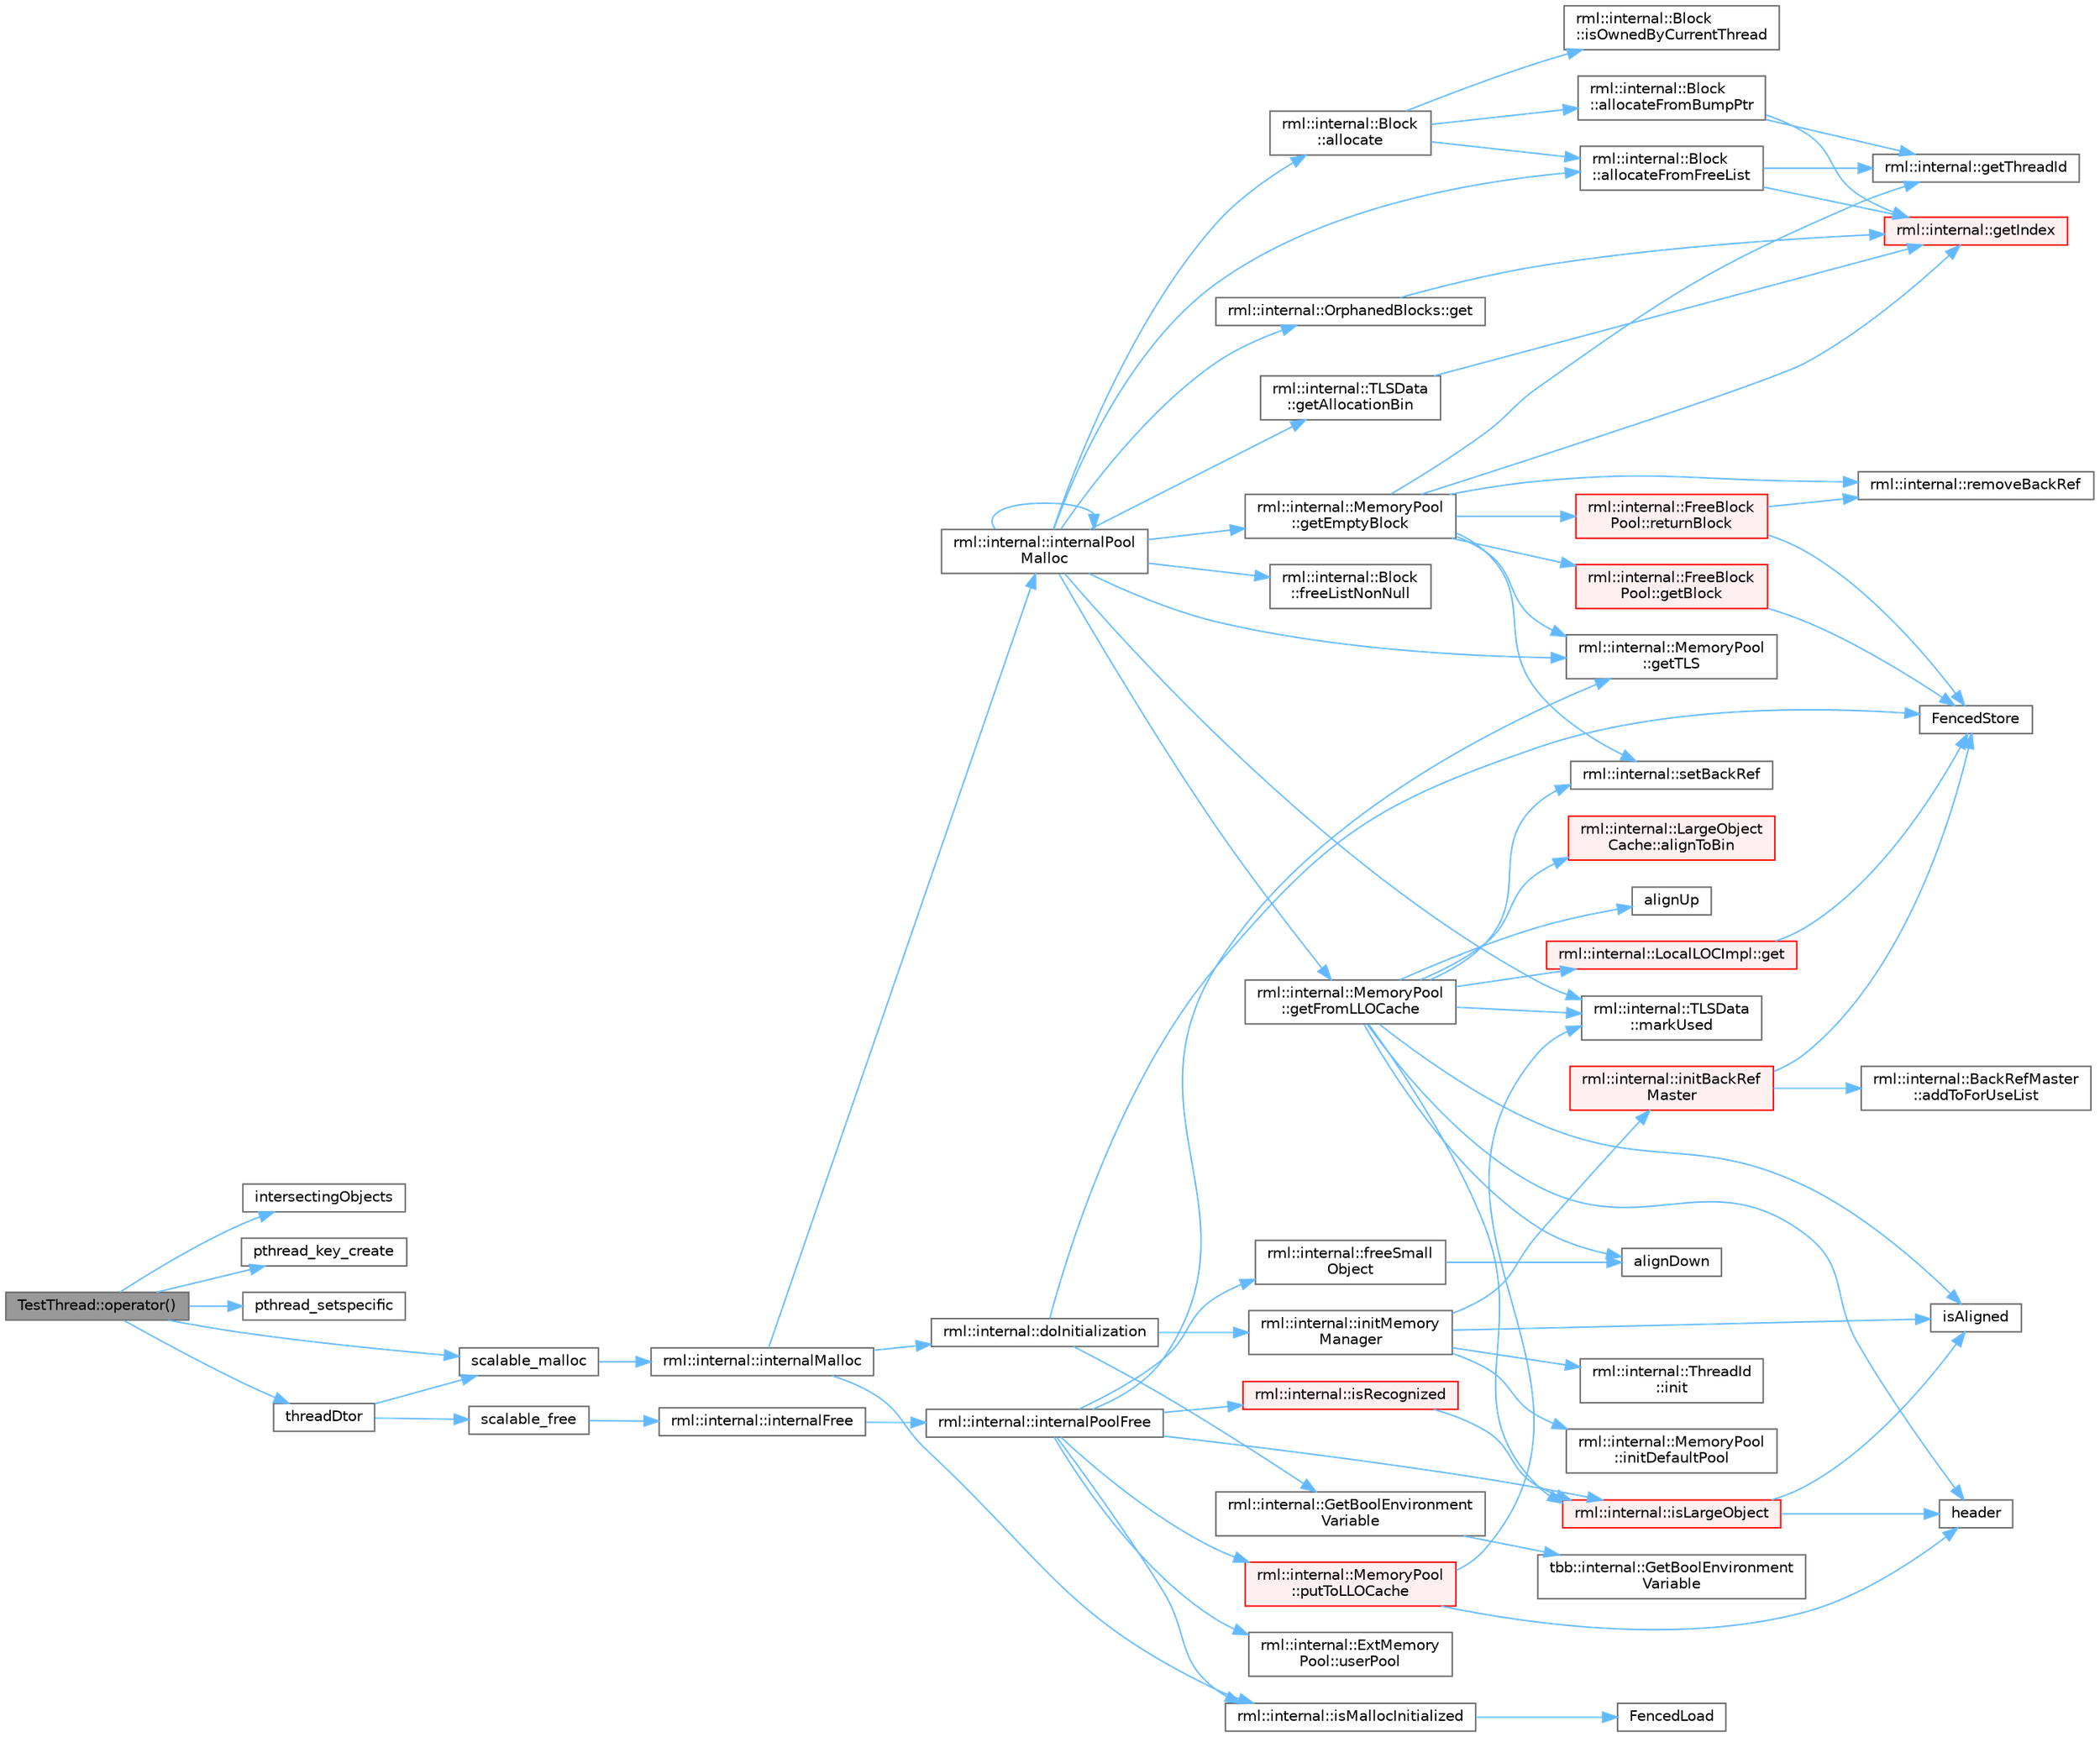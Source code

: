 digraph "TestThread::operator()"
{
 // LATEX_PDF_SIZE
  bgcolor="transparent";
  edge [fontname=Helvetica,fontsize=10,labelfontname=Helvetica,labelfontsize=10];
  node [fontname=Helvetica,fontsize=10,shape=box,height=0.2,width=0.4];
  rankdir="LR";
  Node1 [id="Node000001",label="TestThread::operator()",height=0.2,width=0.4,color="gray40", fillcolor="grey60", style="filled", fontcolor="black",tooltip=" "];
  Node1 -> Node2 [id="edge1_Node000001_Node000002",color="steelblue1",style="solid",tooltip=" "];
  Node2 [id="Node000002",label="intersectingObjects",height=0.2,width=0.4,color="grey40", fillcolor="white", style="filled",URL="$test__malloc__init__shutdown_8cpp.html#ab477c316d634cf1a1851b2a56daaf14f",tooltip=" "];
  Node1 -> Node3 [id="edge2_Node000001_Node000003",color="steelblue1",style="solid",tooltip=" "];
  Node3 [id="Node000003",label="pthread_key_create",height=0.2,width=0.4,color="grey40", fillcolor="white", style="filled",URL="$pthread__minport__windows_8h.html#aeec8c9fbaa95db94c605152be4dbe088",tooltip=" "];
  Node1 -> Node4 [id="edge3_Node000001_Node000004",color="steelblue1",style="solid",tooltip=" "];
  Node4 [id="Node000004",label="pthread_setspecific",height=0.2,width=0.4,color="grey40", fillcolor="white", style="filled",URL="$pthread__minport__windows_8h.html#a0dbd17094cde9a462d8e04a0741595b2",tooltip=" "];
  Node1 -> Node5 [id="edge4_Node000001_Node000005",color="steelblue1",style="solid",tooltip=" "];
  Node5 [id="Node000005",label="scalable_malloc",height=0.2,width=0.4,color="grey40", fillcolor="white", style="filled",URL="$group__memory__allocation.html#ga2fcb23ca500304f69173dd13ad7e1389",tooltip=" "];
  Node5 -> Node6 [id="edge5_Node000005_Node000006",color="steelblue1",style="solid",tooltip=" "];
  Node6 [id="Node000006",label="rml::internal::internalMalloc",height=0.2,width=0.4,color="grey40", fillcolor="white", style="filled",URL="$namespacerml_1_1internal.html#a19b0fbc5aaa4b08cc412bb5777b01f89",tooltip=" "];
  Node6 -> Node7 [id="edge6_Node000006_Node000007",color="steelblue1",style="solid",tooltip=" "];
  Node7 [id="Node000007",label="rml::internal::doInitialization",height=0.2,width=0.4,color="grey40", fillcolor="white", style="filled",URL="$namespacerml_1_1internal.html#aad59cc02d849210b00c8587544e44e20",tooltip="Ensures that initMemoryManager() is called once and only once."];
  Node7 -> Node8 [id="edge7_Node000007_Node000008",color="steelblue1",style="solid",tooltip=" "];
  Node8 [id="Node000008",label="FencedStore",height=0.2,width=0.4,color="grey40", fillcolor="white", style="filled",URL="$_synchronize_8h.html#a19886ee3899c0a2435ea9840116ea325",tooltip=" "];
  Node7 -> Node9 [id="edge8_Node000007_Node000009",color="steelblue1",style="solid",tooltip=" "];
  Node9 [id="Node000009",label="rml::internal::GetBoolEnvironment\lVariable",height=0.2,width=0.4,color="grey40", fillcolor="white", style="filled",URL="$namespacerml_1_1internal.html#acbf202195ce55902f2237ab9e8de3be5",tooltip=" "];
  Node9 -> Node10 [id="edge9_Node000009_Node000010",color="steelblue1",style="solid",tooltip=" "];
  Node10 [id="Node000010",label="tbb::internal::GetBoolEnvironment\lVariable",height=0.2,width=0.4,color="grey40", fillcolor="white", style="filled",URL="$namespacetbb_1_1internal.html#a97d6c00654cc85d4c072f1a082c8c28a",tooltip=" "];
  Node7 -> Node11 [id="edge10_Node000007_Node000011",color="steelblue1",style="solid",tooltip=" "];
  Node11 [id="Node000011",label="rml::internal::initMemory\lManager",height=0.2,width=0.4,color="grey40", fillcolor="white", style="filled",URL="$namespacerml_1_1internal.html#ab24be00d5e9e602105742c4b1c7903a4",tooltip=" "];
  Node11 -> Node12 [id="edge11_Node000011_Node000012",color="steelblue1",style="solid",tooltip=" "];
  Node12 [id="Node000012",label="rml::internal::ThreadId\l::init",height=0.2,width=0.4,color="grey40", fillcolor="white", style="filled",URL="$classrml_1_1internal_1_1_thread_id.html#a58d4cb2156367a2fc468f6daf5cbded2",tooltip=" "];
  Node11 -> Node13 [id="edge12_Node000011_Node000013",color="steelblue1",style="solid",tooltip=" "];
  Node13 [id="Node000013",label="rml::internal::initBackRef\lMaster",height=0.2,width=0.4,color="red", fillcolor="#FFF0F0", style="filled",URL="$namespacerml_1_1internal.html#a35c262cb0badff1e3b2a9df6357a344a",tooltip=" "];
  Node13 -> Node14 [id="edge13_Node000013_Node000014",color="steelblue1",style="solid",tooltip=" "];
  Node14 [id="Node000014",label="rml::internal::BackRefMaster\l::addToForUseList",height=0.2,width=0.4,color="grey40", fillcolor="white", style="filled",URL="$structrml_1_1internal_1_1_back_ref_master.html#a37ff8568740208b7e96498e34b02cfb0",tooltip=" "];
  Node13 -> Node8 [id="edge14_Node000013_Node000008",color="steelblue1",style="solid",tooltip=" "];
  Node11 -> Node63 [id="edge15_Node000011_Node000063",color="steelblue1",style="solid",tooltip=" "];
  Node63 [id="Node000063",label="rml::internal::MemoryPool\l::initDefaultPool",height=0.2,width=0.4,color="grey40", fillcolor="white", style="filled",URL="$classrml_1_1internal_1_1_memory_pool.html#add7381e97285946d931d763e07dee7e5",tooltip=" "];
  Node11 -> Node33 [id="edge16_Node000011_Node000033",color="steelblue1",style="solid",tooltip=" "];
  Node33 [id="Node000033",label="isAligned",height=0.2,width=0.4,color="grey40", fillcolor="white", style="filled",URL="$_customize_8h.html#a717f2c2c0501922cd654a5ebf49b287e",tooltip=" "];
  Node6 -> Node64 [id="edge17_Node000006_Node000064",color="steelblue1",style="solid",tooltip=" "];
  Node64 [id="Node000064",label="rml::internal::internalPool\lMalloc",height=0.2,width=0.4,color="grey40", fillcolor="white", style="filled",URL="$namespacerml_1_1internal.html#a341c0310d4c1374c96acc18cd37eba26",tooltip=" "];
  Node64 -> Node65 [id="edge18_Node000064_Node000065",color="steelblue1",style="solid",tooltip=" "];
  Node65 [id="Node000065",label="rml::internal::Block\l::allocate",height=0.2,width=0.4,color="grey40", fillcolor="white", style="filled",URL="$classrml_1_1internal_1_1_block.html#ab304c726e184fcd2cad31e30306e07ab",tooltip=" "];
  Node65 -> Node66 [id="edge19_Node000065_Node000066",color="steelblue1",style="solid",tooltip=" "];
  Node66 [id="Node000066",label="rml::internal::Block\l::allocateFromBumpPtr",height=0.2,width=0.4,color="grey40", fillcolor="white", style="filled",URL="$classrml_1_1internal_1_1_block.html#a15badeb7c104a8f860a7375ed648a43e",tooltip=" "];
  Node66 -> Node67 [id="edge20_Node000066_Node000067",color="steelblue1",style="solid",tooltip=" "];
  Node67 [id="Node000067",label="rml::internal::getIndex",height=0.2,width=0.4,color="red", fillcolor="#FFF0F0", style="filled",URL="$namespacerml_1_1internal.html#a70dcd761b867baccb7ffdb087e52e215",tooltip=" "];
  Node66 -> Node71 [id="edge21_Node000066_Node000071",color="steelblue1",style="solid",tooltip=" "];
  Node71 [id="Node000071",label="rml::internal::getThreadId",height=0.2,width=0.4,color="grey40", fillcolor="white", style="filled",URL="$namespacerml_1_1internal.html#a2877b2db91c23b8b7eb1d37891c40b2b",tooltip=" "];
  Node65 -> Node72 [id="edge22_Node000065_Node000072",color="steelblue1",style="solid",tooltip=" "];
  Node72 [id="Node000072",label="rml::internal::Block\l::allocateFromFreeList",height=0.2,width=0.4,color="grey40", fillcolor="white", style="filled",URL="$classrml_1_1internal_1_1_block.html#a49c5382153edd22b031869f0a822f9f2",tooltip=" "];
  Node72 -> Node67 [id="edge23_Node000072_Node000067",color="steelblue1",style="solid",tooltip=" "];
  Node72 -> Node71 [id="edge24_Node000072_Node000071",color="steelblue1",style="solid",tooltip=" "];
  Node65 -> Node73 [id="edge25_Node000065_Node000073",color="steelblue1",style="solid",tooltip=" "];
  Node73 [id="Node000073",label="rml::internal::Block\l::isOwnedByCurrentThread",height=0.2,width=0.4,color="grey40", fillcolor="white", style="filled",URL="$classrml_1_1internal_1_1_block.html#a764948ac32e7d5689a755e4af99308e2",tooltip=" "];
  Node64 -> Node72 [id="edge26_Node000064_Node000072",color="steelblue1",style="solid",tooltip=" "];
  Node64 -> Node74 [id="edge27_Node000064_Node000074",color="steelblue1",style="solid",tooltip=" "];
  Node74 [id="Node000074",label="rml::internal::Block\l::freeListNonNull",height=0.2,width=0.4,color="grey40", fillcolor="white", style="filled",URL="$classrml_1_1internal_1_1_block.html#a624decb3bf1a4f7ab0b66e3ae0fb1324",tooltip=" "];
  Node64 -> Node75 [id="edge28_Node000064_Node000075",color="steelblue1",style="solid",tooltip=" "];
  Node75 [id="Node000075",label="rml::internal::OrphanedBlocks::get",height=0.2,width=0.4,color="grey40", fillcolor="white", style="filled",URL="$classrml_1_1internal_1_1_orphaned_blocks.html#a3ed9f9cf98cd6c788195e57408c5ed26",tooltip=" "];
  Node75 -> Node67 [id="edge29_Node000075_Node000067",color="steelblue1",style="solid",tooltip=" "];
  Node64 -> Node76 [id="edge30_Node000064_Node000076",color="steelblue1",style="solid",tooltip=" "];
  Node76 [id="Node000076",label="rml::internal::TLSData\l::getAllocationBin",height=0.2,width=0.4,color="grey40", fillcolor="white", style="filled",URL="$classrml_1_1internal_1_1_t_l_s_data.html#a26c607a6304c0fa325c6604cf7c767ea",tooltip=" "];
  Node76 -> Node67 [id="edge31_Node000076_Node000067",color="steelblue1",style="solid",tooltip=" "];
  Node64 -> Node77 [id="edge32_Node000064_Node000077",color="steelblue1",style="solid",tooltip=" "];
  Node77 [id="Node000077",label="rml::internal::MemoryPool\l::getEmptyBlock",height=0.2,width=0.4,color="grey40", fillcolor="white", style="filled",URL="$classrml_1_1internal_1_1_memory_pool.html#a16261e62d2c6418981ade9a7ea23d5d0",tooltip=" "];
  Node77 -> Node78 [id="edge33_Node000077_Node000078",color="steelblue1",style="solid",tooltip=" "];
  Node78 [id="Node000078",label="rml::internal::FreeBlock\lPool::getBlock",height=0.2,width=0.4,color="red", fillcolor="#FFF0F0", style="filled",URL="$classrml_1_1internal_1_1_free_block_pool.html#a3d6745e31d1a809ce90273ba7a8f8ab7",tooltip=" "];
  Node78 -> Node8 [id="edge34_Node000078_Node000008",color="steelblue1",style="solid",tooltip=" "];
  Node77 -> Node67 [id="edge35_Node000077_Node000067",color="steelblue1",style="solid",tooltip=" "];
  Node77 -> Node71 [id="edge36_Node000077_Node000071",color="steelblue1",style="solid",tooltip=" "];
  Node77 -> Node80 [id="edge37_Node000077_Node000080",color="steelblue1",style="solid",tooltip=" "];
  Node80 [id="Node000080",label="rml::internal::MemoryPool\l::getTLS",height=0.2,width=0.4,color="grey40", fillcolor="white", style="filled",URL="$classrml_1_1internal_1_1_memory_pool.html#acdf684e1b29c9d00886d97b909798488",tooltip=" "];
  Node77 -> Node81 [id="edge38_Node000077_Node000081",color="steelblue1",style="solid",tooltip=" "];
  Node81 [id="Node000081",label="rml::internal::removeBackRef",height=0.2,width=0.4,color="grey40", fillcolor="white", style="filled",URL="$namespacerml_1_1internal.html#ab8e65fb38698f5544e2b1fa3127bec85",tooltip=" "];
  Node77 -> Node82 [id="edge39_Node000077_Node000082",color="steelblue1",style="solid",tooltip=" "];
  Node82 [id="Node000082",label="rml::internal::FreeBlock\lPool::returnBlock",height=0.2,width=0.4,color="red", fillcolor="#FFF0F0", style="filled",URL="$classrml_1_1internal_1_1_free_block_pool.html#a98adf682213916f2d39812b170938b4a",tooltip=" "];
  Node82 -> Node8 [id="edge40_Node000082_Node000008",color="steelblue1",style="solid",tooltip=" "];
  Node82 -> Node81 [id="edge41_Node000082_Node000081",color="steelblue1",style="solid",tooltip=" "];
  Node77 -> Node83 [id="edge42_Node000077_Node000083",color="steelblue1",style="solid",tooltip=" "];
  Node83 [id="Node000083",label="rml::internal::setBackRef",height=0.2,width=0.4,color="grey40", fillcolor="white", style="filled",URL="$namespacerml_1_1internal.html#aa5ddbf0f60817126c51b54ca648caf34",tooltip=" "];
  Node64 -> Node84 [id="edge43_Node000064_Node000084",color="steelblue1",style="solid",tooltip=" "];
  Node84 [id="Node000084",label="rml::internal::MemoryPool\l::getFromLLOCache",height=0.2,width=0.4,color="grey40", fillcolor="white", style="filled",URL="$classrml_1_1internal_1_1_memory_pool.html#af1f6175add16b2b950447b8b4c6bf491",tooltip=" "];
  Node84 -> Node26 [id="edge44_Node000084_Node000026",color="steelblue1",style="solid",tooltip=" "];
  Node26 [id="Node000026",label="alignDown",height=0.2,width=0.4,color="grey40", fillcolor="white", style="filled",URL="$shared__utils_8h.html#ab3918cd2395835f90b78b96d4e1e2390",tooltip=" "];
  Node84 -> Node85 [id="edge45_Node000084_Node000085",color="steelblue1",style="solid",tooltip=" "];
  Node85 [id="Node000085",label="rml::internal::LargeObject\lCache::alignToBin",height=0.2,width=0.4,color="red", fillcolor="#FFF0F0", style="filled",URL="$classrml_1_1internal_1_1_large_object_cache.html#a60b70cf5fd394c20459885fa6f093cb2",tooltip=" "];
  Node84 -> Node27 [id="edge46_Node000084_Node000027",color="steelblue1",style="solid",tooltip=" "];
  Node27 [id="Node000027",label="alignUp",height=0.2,width=0.4,color="grey40", fillcolor="white", style="filled",URL="$shared__utils_8h.html#abf7a0e928f58ffeeefa291f674c30d69",tooltip=" "];
  Node84 -> Node87 [id="edge47_Node000084_Node000087",color="steelblue1",style="solid",tooltip=" "];
  Node87 [id="Node000087",label="rml::internal::LocalLOCImpl::get",height=0.2,width=0.4,color="red", fillcolor="#FFF0F0", style="filled",URL="$classrml_1_1internal_1_1_local_l_o_c_impl.html#af40a0514dcc47ac4ceccfea084adb199",tooltip=" "];
  Node87 -> Node8 [id="edge48_Node000087_Node000008",color="steelblue1",style="solid",tooltip=" "];
  Node84 -> Node88 [id="edge49_Node000084_Node000088",color="steelblue1",style="solid",tooltip=" "];
  Node88 [id="Node000088",label="header",height=0.2,width=0.4,color="grey40", fillcolor="white", style="filled",URL="$cblat1_8f.html#a410931b600854e6dd3e253731606117e",tooltip=" "];
  Node84 -> Node33 [id="edge50_Node000084_Node000033",color="steelblue1",style="solid",tooltip=" "];
  Node84 -> Node89 [id="edge51_Node000084_Node000089",color="steelblue1",style="solid",tooltip=" "];
  Node89 [id="Node000089",label="rml::internal::isLargeObject",height=0.2,width=0.4,color="red", fillcolor="#FFF0F0", style="filled",URL="$namespacerml_1_1internal.html#a730f387568a0a522e003dca4246eb393",tooltip=" "];
  Node89 -> Node88 [id="edge52_Node000089_Node000088",color="steelblue1",style="solid",tooltip=" "];
  Node89 -> Node33 [id="edge53_Node000089_Node000033",color="steelblue1",style="solid",tooltip=" "];
  Node84 -> Node92 [id="edge54_Node000084_Node000092",color="steelblue1",style="solid",tooltip=" "];
  Node92 [id="Node000092",label="rml::internal::TLSData\l::markUsed",height=0.2,width=0.4,color="grey40", fillcolor="white", style="filled",URL="$classrml_1_1internal_1_1_t_l_s_data.html#afabda6a63ddb1942d1d5a7a06f41e2ae",tooltip=" "];
  Node84 -> Node83 [id="edge55_Node000084_Node000083",color="steelblue1",style="solid",tooltip=" "];
  Node64 -> Node80 [id="edge56_Node000064_Node000080",color="steelblue1",style="solid",tooltip=" "];
  Node64 -> Node64 [id="edge57_Node000064_Node000064",color="steelblue1",style="solid",tooltip=" "];
  Node64 -> Node92 [id="edge58_Node000064_Node000092",color="steelblue1",style="solid",tooltip=" "];
  Node6 -> Node93 [id="edge59_Node000006_Node000093",color="steelblue1",style="solid",tooltip=" "];
  Node93 [id="Node000093",label="rml::internal::isMallocInitialized",height=0.2,width=0.4,color="grey40", fillcolor="white", style="filled",URL="$namespacerml_1_1internal.html#a61c4d632ea815cbeea8ed0ee72e06ac7",tooltip=" "];
  Node93 -> Node22 [id="edge60_Node000093_Node000022",color="steelblue1",style="solid",tooltip=" "];
  Node22 [id="Node000022",label="FencedLoad",height=0.2,width=0.4,color="grey40", fillcolor="white", style="filled",URL="$_synchronize_8h.html#a0792980ea26344eaf2fc0a4112b5d848",tooltip=" "];
  Node1 -> Node94 [id="edge61_Node000001_Node000094",color="steelblue1",style="solid",tooltip=" "];
  Node94 [id="Node000094",label="threadDtor",height=0.2,width=0.4,color="grey40", fillcolor="white", style="filled",URL="$test__malloc__init__shutdown_8cpp.html#a3dee22b98b5ea8f000ecd356e61fbd90",tooltip=" "];
  Node94 -> Node95 [id="edge62_Node000094_Node000095",color="steelblue1",style="solid",tooltip=" "];
  Node95 [id="Node000095",label="scalable_free",height=0.2,width=0.4,color="grey40", fillcolor="white", style="filled",URL="$group__memory__allocation.html#ga2ad3952b8c4dd7d293e02ae18fc37b84",tooltip=" "];
  Node95 -> Node96 [id="edge63_Node000095_Node000096",color="steelblue1",style="solid",tooltip=" "];
  Node96 [id="Node000096",label="rml::internal::internalFree",height=0.2,width=0.4,color="grey40", fillcolor="white", style="filled",URL="$namespacerml_1_1internal.html#a91eeaa067e3fdf5618b5a65b8b368231",tooltip=" "];
  Node96 -> Node97 [id="edge64_Node000096_Node000097",color="steelblue1",style="solid",tooltip=" "];
  Node97 [id="Node000097",label="rml::internal::internalPoolFree",height=0.2,width=0.4,color="grey40", fillcolor="white", style="filled",URL="$namespacerml_1_1internal.html#a8bff2023b8463f38317c75980f21e0db",tooltip=" "];
  Node97 -> Node98 [id="edge65_Node000097_Node000098",color="steelblue1",style="solid",tooltip=" "];
  Node98 [id="Node000098",label="rml::internal::freeSmall\lObject",height=0.2,width=0.4,color="grey40", fillcolor="white", style="filled",URL="$namespacerml_1_1internal.html#adeac248637575859a6e8f733ba15060e",tooltip=" "];
  Node98 -> Node26 [id="edge66_Node000098_Node000026",color="steelblue1",style="solid",tooltip=" "];
  Node97 -> Node80 [id="edge67_Node000097_Node000080",color="steelblue1",style="solid",tooltip=" "];
  Node97 -> Node89 [id="edge68_Node000097_Node000089",color="steelblue1",style="solid",tooltip=" "];
  Node97 -> Node93 [id="edge69_Node000097_Node000093",color="steelblue1",style="solid",tooltip=" "];
  Node97 -> Node99 [id="edge70_Node000097_Node000099",color="steelblue1",style="solid",tooltip=" "];
  Node99 [id="Node000099",label="rml::internal::isRecognized",height=0.2,width=0.4,color="red", fillcolor="#FFF0F0", style="filled",URL="$namespacerml_1_1internal.html#abe52e5f71a9571929c11e06738d0864f",tooltip=" "];
  Node99 -> Node89 [id="edge71_Node000099_Node000089",color="steelblue1",style="solid",tooltip=" "];
  Node97 -> Node107 [id="edge72_Node000097_Node000107",color="steelblue1",style="solid",tooltip=" "];
  Node107 [id="Node000107",label="rml::internal::MemoryPool\l::putToLLOCache",height=0.2,width=0.4,color="red", fillcolor="#FFF0F0", style="filled",URL="$classrml_1_1internal_1_1_memory_pool.html#aedf33ac6b570a3847f86ad528de00149",tooltip=" "];
  Node107 -> Node88 [id="edge73_Node000107_Node000088",color="steelblue1",style="solid",tooltip=" "];
  Node107 -> Node92 [id="edge74_Node000107_Node000092",color="steelblue1",style="solid",tooltip=" "];
  Node97 -> Node110 [id="edge75_Node000097_Node000110",color="steelblue1",style="solid",tooltip=" "];
  Node110 [id="Node000110",label="rml::internal::ExtMemory\lPool::userPool",height=0.2,width=0.4,color="grey40", fillcolor="white", style="filled",URL="$structrml_1_1internal_1_1_ext_memory_pool.html#a6f02801fa5ba692cf62457c0a80079cc",tooltip=" "];
  Node94 -> Node5 [id="edge76_Node000094_Node000005",color="steelblue1",style="solid",tooltip=" "];
}
